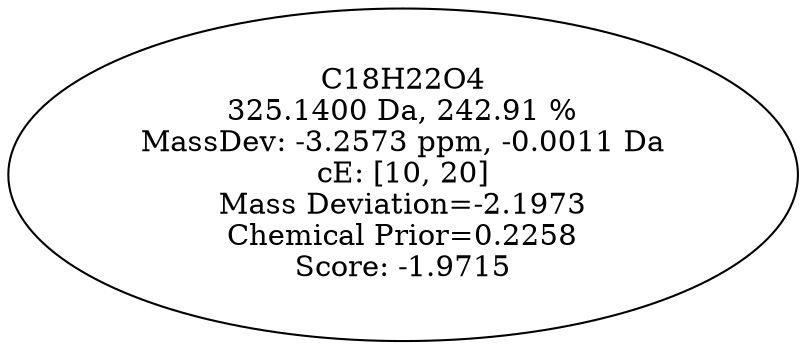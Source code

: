 strict digraph {
v1 [label="C18H22O4\n325.1400 Da, 242.91 %\nMassDev: -3.2573 ppm, -0.0011 Da\ncE: [10, 20]\nMass Deviation=-2.1973\nChemical Prior=0.2258\nScore: -1.9715"];
}